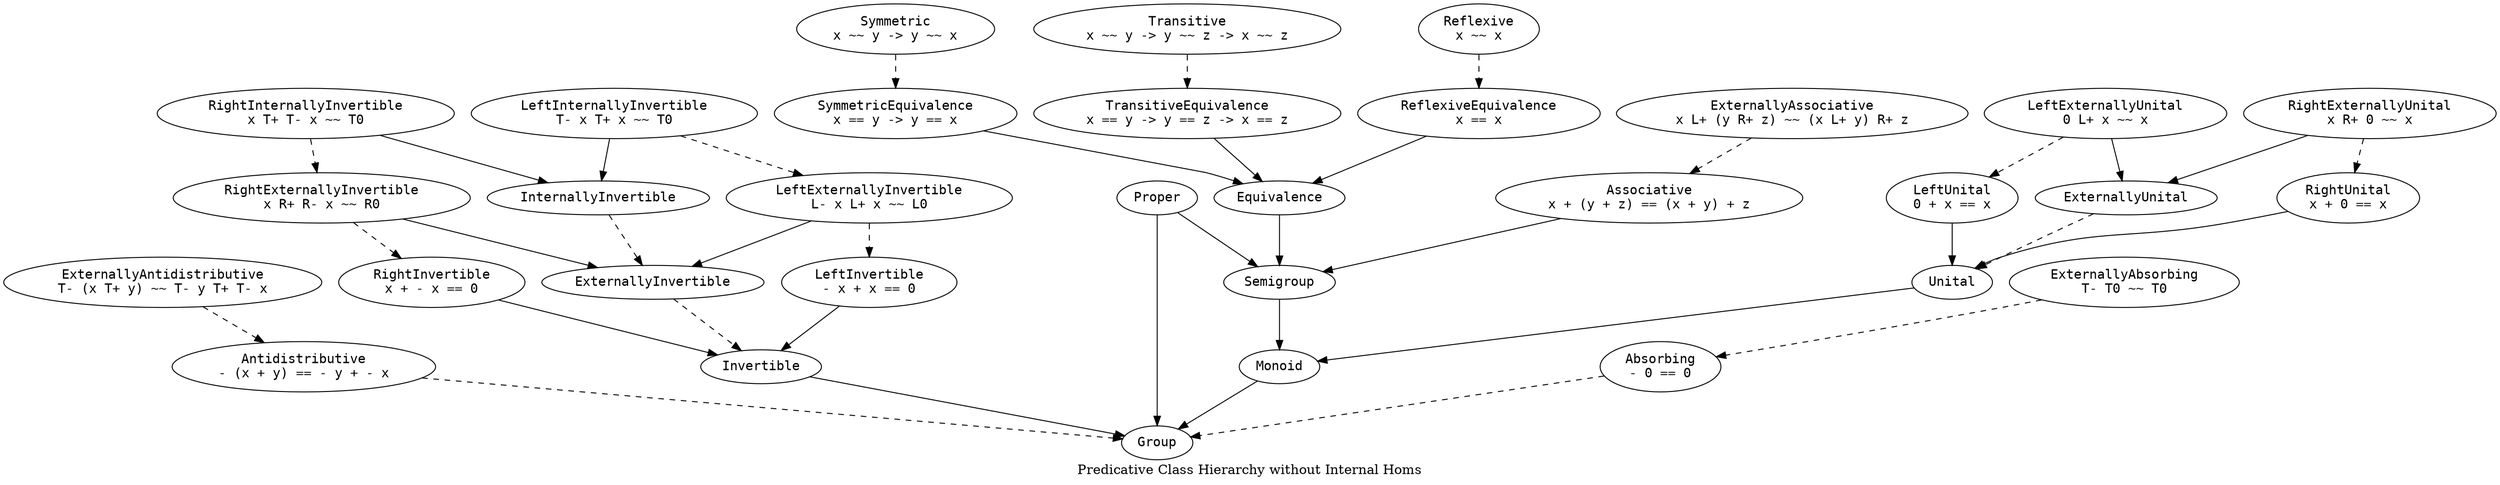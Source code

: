 digraph Is {
  label = "Predicative Class Hierarchy without Internal Homs"

  node [fontname = monospace]

  Absorb [label = "Absorbing\n- 0 == 0"]
  Antidistr [label = "Antidistributive\n- (x + y) == - y + - x"]
  Assoc [label = "Associative\nx + (y + z) == (x + y) + z"]
  Eq [label = "Equivalence"]
  ExtAbsorb [label = "ExternallyAbsorbing\nT- T0 ~~ T0"]
  ExtAntidistr [label = "ExternallyAntidistributive\nT- (x T+ y) ~~ T- y T+ T- x"]
  ExtAssoc [label = "ExternallyAssociative\nx L+ (y R+ z) ~~ (x L+ y) R+ z"]
  ExtInv [label = "ExternallyInvertible"]
  ExtUnl [label = "ExternallyUnital"]
  Grp [label = "Group"]
  IntInv [label = "InternallyInvertible"]
  Inv [label = "Invertible"]
  LExtInv [label = "LeftExternallyInvertible\nL- x L+ x ~~ L0"]
  LExtUnl [label = "LeftExternallyUnital\n0 L+ x ~~ x"]
  LIntInv [label = "LeftInternallyInvertible\nT- x T+ x ~~ T0"]
  LInv [label = "LeftInvertible\n- x + x == 0"]
  LUnl [label = "LeftUnital\n0 + x == x"]
  Mon [label = "Monoid"]
  Proper [label = "Proper"]
  RExtInv [label = "RightExternallyInvertible\nx R+ R- x ~~ R0"]
  RExtUnl [label = "RightExternallyUnital\nx R+ 0 ~~ x"]
  RIntInv [label = "RightInternallyInvertible\nx T+ T- x ~~ T0"]
  RInv [label = "RightInvertible\nx + - x == 0"]
  RUnl [label = "RightUnital\nx + 0 == x"]
  Refl [label = "Reflexive\nx ~~ x"]
  ReflEq [label = "ReflexiveEquivalence\nx == x"]
  Sgrp [label = "Semigroup"]
  Sym [label = "Symmetric\nx ~~ y -> y ~~ x"]
  SymEq [label = "SymmetricEquivalence\nx == y -> y == x"]
  Trans [label = "Transitive\nx ~~ y -> y ~~ z -> x ~~ z"]
  TransEq [label = "TransitiveEquivalence\nx == y -> y == z -> x == z"]
  Unl [label = "Unital"]

  edge [style = solid]

  Assoc -> Sgrp
  Eq -> Sgrp
  Inv -> Grp
  LExtInv -> ExtInv
  LExtUnl -> ExtUnl
  LIntInv -> IntInv
  LInv -> Inv
  LUnl -> Unl
  Mon -> Grp
  Proper -> Grp
  Proper -> Sgrp
  RExtInv -> ExtInv
  RExtUnl -> ExtUnl
  RIntInv -> IntInv
  RInv -> Inv
  RUnl -> Unl
  ReflEq -> Eq
  Sgrp -> Mon
  SymEq -> Eq
  TransEq -> Eq
  Unl -> Mon

  edge [style = dashed]

  Absorb -> Grp
  Antidistr -> Grp
  ExtAbsorb -> Absorb
  ExtAntidistr -> Antidistr
  ExtAssoc -> Assoc
  ExtInv -> Inv
  ExtUnl -> Unl
  IntInv -> ExtInv
  LExtInv -> LInv
  LExtUnl -> LUnl
  LIntInv -> LExtInv
  RExtInv -> RInv
  RExtUnl -> RUnl
  RIntInv -> RExtInv
  Refl -> ReflEq
  Sym -> SymEq
  Trans -> TransEq
}
